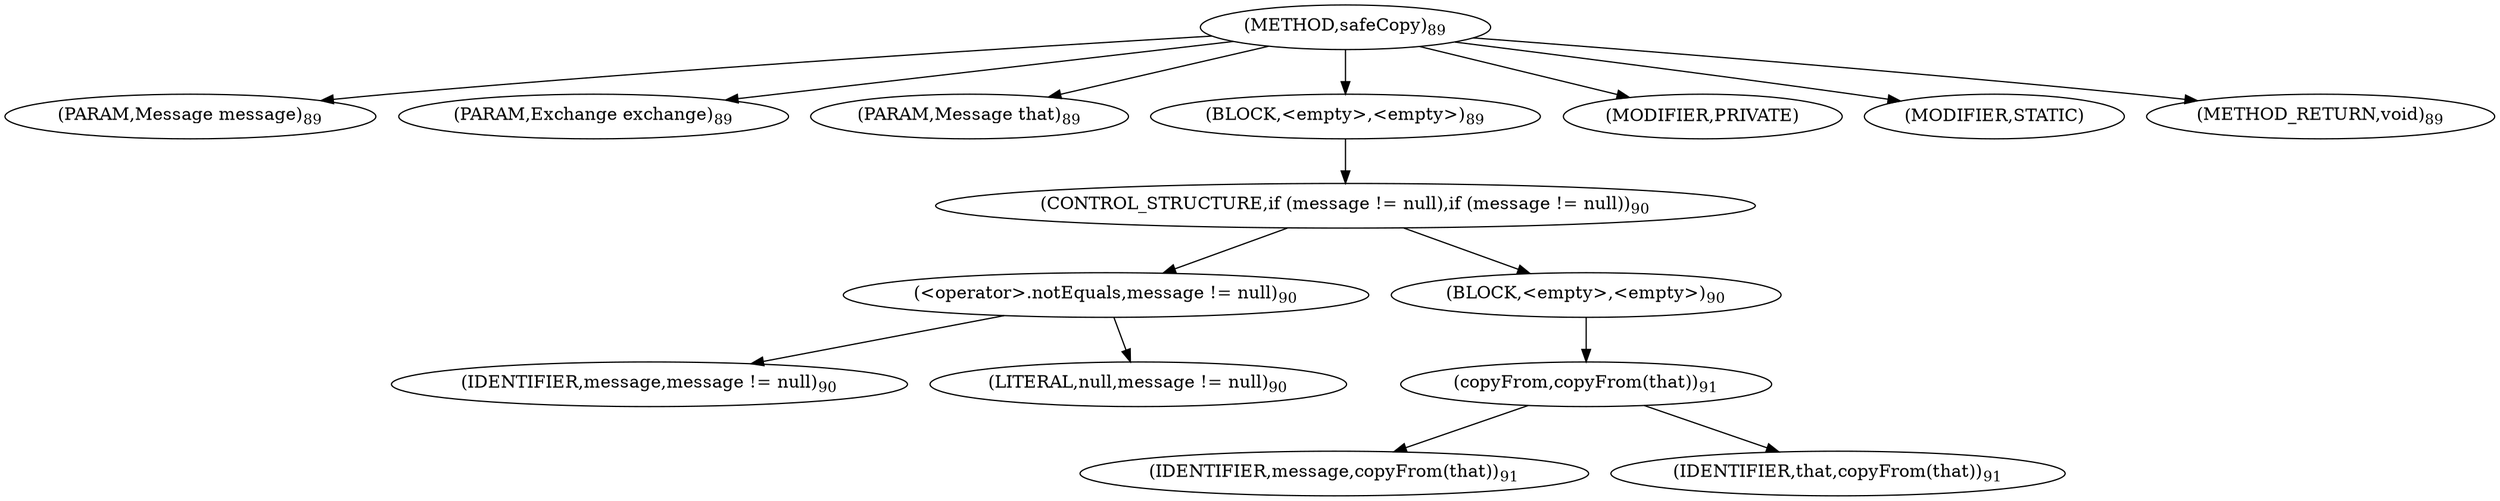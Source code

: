 digraph "safeCopy" {  
"262" [label = <(METHOD,safeCopy)<SUB>89</SUB>> ]
"263" [label = <(PARAM,Message message)<SUB>89</SUB>> ]
"264" [label = <(PARAM,Exchange exchange)<SUB>89</SUB>> ]
"265" [label = <(PARAM,Message that)<SUB>89</SUB>> ]
"266" [label = <(BLOCK,&lt;empty&gt;,&lt;empty&gt;)<SUB>89</SUB>> ]
"267" [label = <(CONTROL_STRUCTURE,if (message != null),if (message != null))<SUB>90</SUB>> ]
"268" [label = <(&lt;operator&gt;.notEquals,message != null)<SUB>90</SUB>> ]
"269" [label = <(IDENTIFIER,message,message != null)<SUB>90</SUB>> ]
"270" [label = <(LITERAL,null,message != null)<SUB>90</SUB>> ]
"271" [label = <(BLOCK,&lt;empty&gt;,&lt;empty&gt;)<SUB>90</SUB>> ]
"272" [label = <(copyFrom,copyFrom(that))<SUB>91</SUB>> ]
"273" [label = <(IDENTIFIER,message,copyFrom(that))<SUB>91</SUB>> ]
"274" [label = <(IDENTIFIER,that,copyFrom(that))<SUB>91</SUB>> ]
"275" [label = <(MODIFIER,PRIVATE)> ]
"276" [label = <(MODIFIER,STATIC)> ]
"277" [label = <(METHOD_RETURN,void)<SUB>89</SUB>> ]
  "262" -> "263" 
  "262" -> "264" 
  "262" -> "265" 
  "262" -> "266" 
  "262" -> "275" 
  "262" -> "276" 
  "262" -> "277" 
  "266" -> "267" 
  "267" -> "268" 
  "267" -> "271" 
  "268" -> "269" 
  "268" -> "270" 
  "271" -> "272" 
  "272" -> "273" 
  "272" -> "274" 
}
